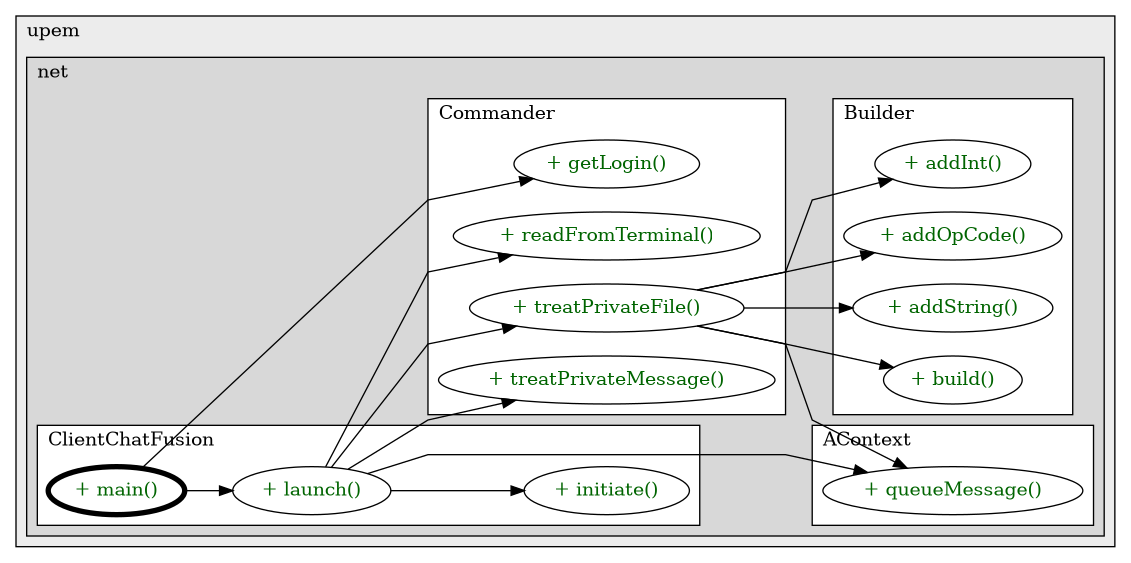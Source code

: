 @startuml

/' diagram meta data start
config=CallConfiguration;
{
  "rootMethod": "fr.upem.net.tcp.chatfusion.client.ClientChatFusion#main(String[])",
  "projectClassification": {
    "searchMode": "OpenProject", // OpenProject, AllProjects
    "includedProjects": "",
    "pathEndKeywords": "*.impl",
    "isClientPath": "",
    "isClientName": "",
    "isTestPath": "",
    "isTestName": "",
    "isMappingPath": "",
    "isMappingName": "",
    "isDataAccessPath": "",
    "isDataAccessName": "",
    "isDataStructurePath": "",
    "isDataStructureName": "",
    "isInterfaceStructuresPath": "",
    "isInterfaceStructuresName": "",
    "isEntryPointPath": "",
    "isEntryPointName": "",
    "treatFinalFieldsAsMandatory": false
  },
  "graphRestriction": {
    "classPackageExcludeFilter": "",
    "classPackageIncludeFilter": "",
    "classNameExcludeFilter": "",
    "classNameIncludeFilter": "",
    "methodNameExcludeFilter": "",
    "methodNameIncludeFilter": "",
    "removeByInheritance": "", // inheritance/annotation based filtering is done in a second step
    "removeByAnnotation": "",
    "removeByClassPackage": "", // cleanup the graph after inheritance/annotation based filtering is done
    "removeByClassName": "",
    "cutMappings": false,
    "cutEnum": true,
    "cutTests": true,
    "cutClient": true,
    "cutDataAccess": true,
    "cutInterfaceStructures": true,
    "cutDataStructures": true,
    "cutGetterAndSetter": true,
    "cutConstructors": true
  },
  "graphTraversal": {
    "forwardDepth": 3,
    "backwardDepth": 3,
    "classPackageExcludeFilter": "",
    "classPackageIncludeFilter": "",
    "classNameExcludeFilter": "",
    "classNameIncludeFilter": "",
    "methodNameExcludeFilter": "",
    "methodNameIncludeFilter": "",
    "hideMappings": false,
    "hideDataStructures": false,
    "hidePrivateMethods": true,
    "hideInterfaceCalls": true, // indirection: implementation -> interface (is hidden) -> implementation
    "onlyShowApplicationEntryPoints": false, // root node is included
    "useMethodCallsForStructureDiagram": "ForwardOnly" // ForwardOnly, BothDirections, No
  },
  "details": {
    "aggregation": "GroupByClass", // ByClass, GroupByClass, None
    "showMethodParametersTypes": false,
    "showMethodParametersNames": false,
    "showMethodReturnType": false,
    "showPackageLevels": 2,
    "showCallOrder": false,
    "edgeMode": "MethodsOnly", // TypesOnly, MethodsOnly, TypesAndMethods, MethodsAndDirectTypeUsage
    "showDetailedClassStructure": false
  },
  "rootClass": "fr.upem.net.tcp.chatfusion.client.ClientChatFusion",
  "extensionCallbackMethod": "" // qualified.class.name#methodName - signature: public static String method(String)
}
diagram meta data end '/



digraph g {
    rankdir="LR"
    splines=polyline
    

'nodes 
subgraph cluster_3596419 { 
   	label=upem
	labeljust=l
	fillcolor="#ececec"
	style=filled
   
   subgraph cluster_1360230834 { 
   	label=net
	labeljust=l
	fillcolor="#d8d8d8"
	style=filled
   
   subgraph cluster_1171374913 { 
   	label=ClientChatFusion
	labeljust=l
	fillcolor=white
	style=filled
   
   ClientChatFusion1030237686XXXinitiate0[
	label="+ initiate()"
	style=filled
	fillcolor=white
	tooltip="ClientChatFusion

&#10;  Initiates a connection with the remote server&#10;  @throws IOException if an I/O error occurs&#10; "
	fontcolor=darkgreen
];

ClientChatFusion1030237686XXXlaunch0[
	label="+ launch()"
	style=filled
	fillcolor=white
	tooltip="ClientChatFusion

&#10;  Launches the client&#10;  @throws IOException if an I/O error occurs&#10; "
	fontcolor=darkgreen
];

ClientChatFusion1030237686XXXmain1859653459[
	label="+ main()"
	style=filled
	fillcolor=white
	tooltip="ClientChatFusion

&#10;  @throws NumberFormatException if a conversion is attempted from a bad format&#10; string to a numeric type&#10;  @throws IOExceptionif an I/O error occurs&#10; "
	penwidth=4
	fontcolor=darkgreen
];
} 

subgraph cluster_1288723464 { 
   	label=AContext
	labeljust=l
	fillcolor=white
	style=filled
   
   AContext1963540708XXXqueueMessage1911998296[
	label="+ queueMessage()"
	style=filled
	fillcolor=white
	tooltip="AContext

&#10;  Add a message to the message queue, tries to fill bufferOut and updateInterestOps&#10; &#10;  @param packet&#10; "
	fontcolor=darkgreen
];
} 

subgraph cluster_809212336 { 
   	label=Commander
	labeljust=l
	fillcolor=white
	style=filled
   
   Commander50095398XXXgetLogin1859653459[
	label="+ getLogin()"
	style=filled
	fillcolor=white
	tooltip="Commander

null"
	fontcolor=darkgreen
];

Commander50095398XXXreadFromTerminal1808118735[
	label="+ readFromTerminal()"
	style=filled
	fillcolor=white
	tooltip="Commander

null"
	fontcolor=darkgreen
];

Commander50095398XXXtreatPrivateFile2118012780[
	label="+ treatPrivateFile()"
	style=filled
	fillcolor=white
	tooltip="Commander

null"
	fontcolor=darkgreen
];

Commander50095398XXXtreatPrivateMessage924985979[
	label="+ treatPrivateMessage()"
	style=filled
	fillcolor=white
	tooltip="Commander

null"
	fontcolor=darkgreen
];
} 

subgraph cluster_811926064 { 
   	label=Builder
	labeljust=l
	fillcolor=white
	style=filled
   
   Builder1135106371XXXaddInt104431[
	label="+ addInt()"
	style=filled
	fillcolor=white
	tooltip="Builder

&#10;  Fills the byte buffer with an integer&#10;  @param intValue the integer&#10;  @return this instance of Builder&#10; "
	fontcolor=darkgreen
];

Builder1135106371XXXaddOpCode1957308594[
	label="+ addOpCode()"
	style=filled
	fillcolor=white
	tooltip="Builder

&#10;  Fills the byte buffer with an OpCode&#10;  @param opcode the OpCode&#10;  @return this instance of Builder&#10; "
	fontcolor=darkgreen
];

Builder1135106371XXXaddString1808118735[
	label="+ addString()"
	style=filled
	fillcolor=white
	tooltip="Builder

&#10;  Fills the byte buffer with a string&#10;  @param string the string&#10;  @return this instance of Builder&#10; "
	fontcolor=darkgreen
];

Builder1135106371XXXbuild0[
	label="+ build()"
	style=filled
	fillcolor=white
	tooltip="Builder

&#10;  Gets the filled byte buffer&#10;  @return this byte buffer&#10; "
	fontcolor=darkgreen
];
} 
} 
} 

'edges    
ClientChatFusion1030237686XXXlaunch0 -> AContext1963540708XXXqueueMessage1911998296;
ClientChatFusion1030237686XXXlaunch0 -> ClientChatFusion1030237686XXXinitiate0;
ClientChatFusion1030237686XXXlaunch0 -> Commander50095398XXXreadFromTerminal1808118735;
ClientChatFusion1030237686XXXlaunch0 -> Commander50095398XXXtreatPrivateFile2118012780;
ClientChatFusion1030237686XXXlaunch0 -> Commander50095398XXXtreatPrivateMessage924985979;
ClientChatFusion1030237686XXXmain1859653459 -> ClientChatFusion1030237686XXXlaunch0;
ClientChatFusion1030237686XXXmain1859653459 -> Commander50095398XXXgetLogin1859653459;
Commander50095398XXXtreatPrivateFile2118012780 -> AContext1963540708XXXqueueMessage1911998296;
Commander50095398XXXtreatPrivateFile2118012780 -> Builder1135106371XXXaddInt104431;
Commander50095398XXXtreatPrivateFile2118012780 -> Builder1135106371XXXaddOpCode1957308594;
Commander50095398XXXtreatPrivateFile2118012780 -> Builder1135106371XXXaddString1808118735;
Commander50095398XXXtreatPrivateFile2118012780 -> Builder1135106371XXXbuild0;
    
}
@enduml